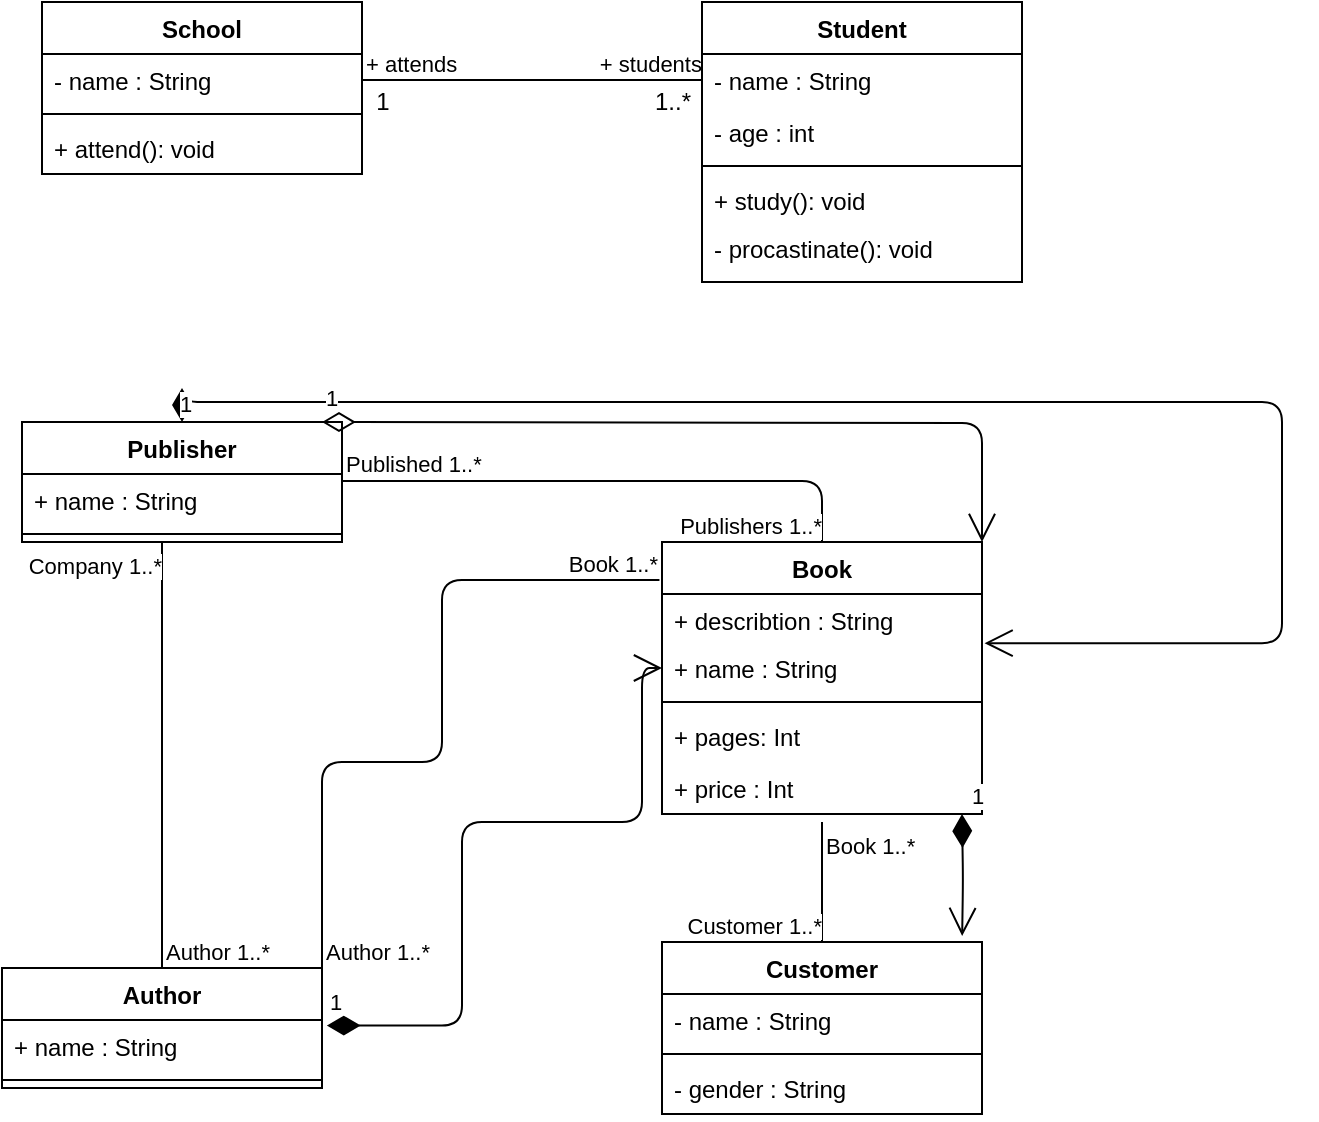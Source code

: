 <mxfile version="13.6.6" type="github">
  <diagram id="YN2WPWSgnBQ95o5Tqr2F" name="Page-1">
    <mxGraphModel dx="1038" dy="548" grid="1" gridSize="10" guides="1" tooltips="1" connect="1" arrows="1" fold="1" page="1" pageScale="1" pageWidth="827" pageHeight="1169" math="0" shadow="0">
      <root>
        <mxCell id="0" />
        <mxCell id="1" parent="0" />
        <mxCell id="WavvKe4zRhyl7Ri4G8ku-58" value="1" style="endArrow=open;html=1;endSize=12;startArrow=diamondThin;startSize=14;startFill=1;edgeStyle=orthogonalEdgeStyle;align=left;verticalAlign=bottom;exitX=0.5;exitY=0;exitDx=0;exitDy=0;entryX=1.008;entryY=0.023;entryDx=0;entryDy=0;entryPerimeter=0;" edge="1" parent="1" source="WavvKe4zRhyl7Ri4G8ku-26" target="WavvKe4zRhyl7Ri4G8ku-23">
          <mxGeometry x="-1" y="3" relative="1" as="geometry">
            <mxPoint x="190" y="180" as="sourcePoint" />
            <mxPoint x="680" y="320" as="targetPoint" />
            <Array as="points">
              <mxPoint x="200" y="200" />
              <mxPoint x="750" y="200" />
              <mxPoint x="750" y="321" />
            </Array>
          </mxGeometry>
        </mxCell>
        <mxCell id="WavvKe4zRhyl7Ri4G8ku-22" value="Book" style="swimlane;fontStyle=1;align=center;verticalAlign=top;childLayout=stackLayout;horizontal=1;startSize=26;horizontalStack=0;resizeParent=1;resizeParentMax=0;resizeLast=0;collapsible=1;marginBottom=0;" vertex="1" parent="1">
          <mxGeometry x="440" y="270" width="160" height="136" as="geometry" />
        </mxCell>
        <mxCell id="WavvKe4zRhyl7Ri4G8ku-35" value="+ describtion : String" style="text;strokeColor=none;fillColor=none;align=left;verticalAlign=top;spacingLeft=4;spacingRight=4;overflow=hidden;rotatable=0;points=[[0,0.5],[1,0.5]];portConstraint=eastwest;" vertex="1" parent="WavvKe4zRhyl7Ri4G8ku-22">
          <mxGeometry y="26" width="160" height="24" as="geometry" />
        </mxCell>
        <mxCell id="WavvKe4zRhyl7Ri4G8ku-23" value="+ name : String" style="text;strokeColor=none;fillColor=none;align=left;verticalAlign=top;spacingLeft=4;spacingRight=4;overflow=hidden;rotatable=0;points=[[0,0.5],[1,0.5]];portConstraint=eastwest;" vertex="1" parent="WavvKe4zRhyl7Ri4G8ku-22">
          <mxGeometry y="50" width="160" height="26" as="geometry" />
        </mxCell>
        <mxCell id="WavvKe4zRhyl7Ri4G8ku-24" value="" style="line;strokeWidth=1;fillColor=none;align=left;verticalAlign=middle;spacingTop=-1;spacingLeft=3;spacingRight=3;rotatable=0;labelPosition=right;points=[];portConstraint=eastwest;" vertex="1" parent="WavvKe4zRhyl7Ri4G8ku-22">
          <mxGeometry y="76" width="160" height="8" as="geometry" />
        </mxCell>
        <mxCell id="WavvKe4zRhyl7Ri4G8ku-25" value="+ pages: Int" style="text;strokeColor=none;fillColor=none;align=left;verticalAlign=top;spacingLeft=4;spacingRight=4;overflow=hidden;rotatable=0;points=[[0,0.5],[1,0.5]];portConstraint=eastwest;" vertex="1" parent="WavvKe4zRhyl7Ri4G8ku-22">
          <mxGeometry y="84" width="160" height="26" as="geometry" />
        </mxCell>
        <mxCell id="WavvKe4zRhyl7Ri4G8ku-49" value="+ price : Int" style="text;strokeColor=none;fillColor=none;align=left;verticalAlign=top;spacingLeft=4;spacingRight=4;overflow=hidden;rotatable=0;points=[[0,0.5],[1,0.5]];portConstraint=eastwest;" vertex="1" parent="WavvKe4zRhyl7Ri4G8ku-22">
          <mxGeometry y="110" width="160" height="26" as="geometry" />
        </mxCell>
        <mxCell id="WavvKe4zRhyl7Ri4G8ku-26" value="Publisher" style="swimlane;fontStyle=1;align=center;verticalAlign=top;childLayout=stackLayout;horizontal=1;startSize=26;horizontalStack=0;resizeParent=1;resizeParentMax=0;resizeLast=0;collapsible=1;marginBottom=0;" vertex="1" parent="1">
          <mxGeometry x="120" y="210" width="160" height="60" as="geometry" />
        </mxCell>
        <mxCell id="WavvKe4zRhyl7Ri4G8ku-27" value="+ name : String" style="text;strokeColor=none;fillColor=none;align=left;verticalAlign=top;spacingLeft=4;spacingRight=4;overflow=hidden;rotatable=0;points=[[0,0.5],[1,0.5]];portConstraint=eastwest;" vertex="1" parent="WavvKe4zRhyl7Ri4G8ku-26">
          <mxGeometry y="26" width="160" height="26" as="geometry" />
        </mxCell>
        <mxCell id="WavvKe4zRhyl7Ri4G8ku-28" value="" style="line;strokeWidth=1;fillColor=none;align=left;verticalAlign=middle;spacingTop=-1;spacingLeft=3;spacingRight=3;rotatable=0;labelPosition=right;points=[];portConstraint=eastwest;" vertex="1" parent="WavvKe4zRhyl7Ri4G8ku-26">
          <mxGeometry y="52" width="160" height="8" as="geometry" />
        </mxCell>
        <mxCell id="WavvKe4zRhyl7Ri4G8ku-13" value="" style="endArrow=none;html=1;edgeStyle=orthogonalEdgeStyle;exitX=1;exitY=0.5;exitDx=0;exitDy=0;entryX=0;entryY=0.5;entryDx=0;entryDy=0;" edge="1" parent="1" source="WavvKe4zRhyl7Ri4G8ku-2" target="WavvKe4zRhyl7Ri4G8ku-6">
          <mxGeometry relative="1" as="geometry">
            <mxPoint x="300" y="100" as="sourcePoint" />
            <mxPoint x="420" y="99" as="targetPoint" />
          </mxGeometry>
        </mxCell>
        <mxCell id="WavvKe4zRhyl7Ri4G8ku-14" value="+ attends" style="edgeLabel;resizable=0;html=1;align=left;verticalAlign=bottom;" connectable="0" vertex="1" parent="WavvKe4zRhyl7Ri4G8ku-13">
          <mxGeometry x="-1" relative="1" as="geometry" />
        </mxCell>
        <mxCell id="WavvKe4zRhyl7Ri4G8ku-15" value="+ students" style="edgeLabel;resizable=0;html=1;align=right;verticalAlign=bottom;" connectable="0" vertex="1" parent="WavvKe4zRhyl7Ri4G8ku-13">
          <mxGeometry x="1" relative="1" as="geometry" />
        </mxCell>
        <mxCell id="WavvKe4zRhyl7Ri4G8ku-16" value="1" style="text;html=1;align=center;verticalAlign=middle;resizable=0;points=[];autosize=1;" vertex="1" parent="1">
          <mxGeometry x="290" y="40" width="20" height="20" as="geometry" />
        </mxCell>
        <mxCell id="WavvKe4zRhyl7Ri4G8ku-17" value="1..*" style="text;html=1;align=center;verticalAlign=middle;resizable=0;points=[];autosize=1;" vertex="1" parent="1">
          <mxGeometry x="430" y="40" width="30" height="20" as="geometry" />
        </mxCell>
        <mxCell id="WavvKe4zRhyl7Ri4G8ku-30" value="Customer&#xa;" style="swimlane;fontStyle=1;align=center;verticalAlign=top;childLayout=stackLayout;horizontal=1;startSize=26;horizontalStack=0;resizeParent=1;resizeParentMax=0;resizeLast=0;collapsible=1;marginBottom=0;" vertex="1" parent="1">
          <mxGeometry x="440" y="470" width="160" height="86" as="geometry" />
        </mxCell>
        <mxCell id="WavvKe4zRhyl7Ri4G8ku-31" value="- name : String" style="text;strokeColor=none;fillColor=none;align=left;verticalAlign=top;spacingLeft=4;spacingRight=4;overflow=hidden;rotatable=0;points=[[0,0.5],[1,0.5]];portConstraint=eastwest;" vertex="1" parent="WavvKe4zRhyl7Ri4G8ku-30">
          <mxGeometry y="26" width="160" height="26" as="geometry" />
        </mxCell>
        <mxCell id="WavvKe4zRhyl7Ri4G8ku-32" value="" style="line;strokeWidth=1;fillColor=none;align=left;verticalAlign=middle;spacingTop=-1;spacingLeft=3;spacingRight=3;rotatable=0;labelPosition=right;points=[];portConstraint=eastwest;" vertex="1" parent="WavvKe4zRhyl7Ri4G8ku-30">
          <mxGeometry y="52" width="160" height="8" as="geometry" />
        </mxCell>
        <mxCell id="WavvKe4zRhyl7Ri4G8ku-33" value="- gender : String" style="text;strokeColor=none;fillColor=none;align=left;verticalAlign=top;spacingLeft=4;spacingRight=4;overflow=hidden;rotatable=0;points=[[0,0.5],[1,0.5]];portConstraint=eastwest;" vertex="1" parent="WavvKe4zRhyl7Ri4G8ku-30">
          <mxGeometry y="60" width="160" height="26" as="geometry" />
        </mxCell>
        <mxCell id="WavvKe4zRhyl7Ri4G8ku-36" value="" style="endArrow=none;html=1;edgeStyle=orthogonalEdgeStyle;entryX=-0.008;entryY=0.14;entryDx=0;entryDy=0;entryPerimeter=0;exitX=1;exitY=0;exitDx=0;exitDy=0;" edge="1" parent="1" source="WavvKe4zRhyl7Ri4G8ku-18" target="WavvKe4zRhyl7Ri4G8ku-22">
          <mxGeometry relative="1" as="geometry">
            <mxPoint x="280" y="350" as="sourcePoint" />
            <mxPoint x="440" y="350" as="targetPoint" />
            <Array as="points">
              <mxPoint x="270" y="380" />
              <mxPoint x="330" y="380" />
              <mxPoint x="330" y="289" />
            </Array>
          </mxGeometry>
        </mxCell>
        <mxCell id="WavvKe4zRhyl7Ri4G8ku-37" value="Author 1..*" style="edgeLabel;resizable=0;html=1;align=left;verticalAlign=bottom;" connectable="0" vertex="1" parent="WavvKe4zRhyl7Ri4G8ku-36">
          <mxGeometry x="-1" relative="1" as="geometry" />
        </mxCell>
        <mxCell id="WavvKe4zRhyl7Ri4G8ku-38" value="Book 1..*" style="edgeLabel;resizable=0;html=1;align=right;verticalAlign=bottom;" connectable="0" vertex="1" parent="WavvKe4zRhyl7Ri4G8ku-36">
          <mxGeometry x="1" relative="1" as="geometry" />
        </mxCell>
        <mxCell id="WavvKe4zRhyl7Ri4G8ku-43" value="" style="endArrow=none;html=1;edgeStyle=orthogonalEdgeStyle;exitX=0.5;exitY=0;exitDx=0;exitDy=0;" edge="1" parent="1" source="WavvKe4zRhyl7Ri4G8ku-18">
          <mxGeometry relative="1" as="geometry">
            <mxPoint x="120" y="320" as="sourcePoint" />
            <mxPoint x="190" y="270" as="targetPoint" />
            <Array as="points">
              <mxPoint x="190" y="380" />
              <mxPoint x="190" y="380" />
            </Array>
          </mxGeometry>
        </mxCell>
        <mxCell id="WavvKe4zRhyl7Ri4G8ku-44" value="Author 1..*" style="edgeLabel;resizable=0;html=1;align=left;verticalAlign=bottom;" connectable="0" vertex="1" parent="WavvKe4zRhyl7Ri4G8ku-43">
          <mxGeometry x="-1" relative="1" as="geometry" />
        </mxCell>
        <mxCell id="WavvKe4zRhyl7Ri4G8ku-45" value="Company 1..*" style="edgeLabel;resizable=0;html=1;align=right;verticalAlign=bottom;" connectable="0" vertex="1" parent="WavvKe4zRhyl7Ri4G8ku-43">
          <mxGeometry x="1" relative="1" as="geometry">
            <mxPoint y="20" as="offset" />
          </mxGeometry>
        </mxCell>
        <mxCell id="WavvKe4zRhyl7Ri4G8ku-46" value="" style="endArrow=none;html=1;edgeStyle=orthogonalEdgeStyle;entryX=0.5;entryY=0;entryDx=0;entryDy=0;" edge="1" parent="1" target="WavvKe4zRhyl7Ri4G8ku-30">
          <mxGeometry relative="1" as="geometry">
            <mxPoint x="520" y="410" as="sourcePoint" />
            <mxPoint x="490" y="470" as="targetPoint" />
            <Array as="points">
              <mxPoint x="520" y="410" />
              <mxPoint x="520" y="410" />
            </Array>
          </mxGeometry>
        </mxCell>
        <mxCell id="WavvKe4zRhyl7Ri4G8ku-47" value="Book 1..*" style="edgeLabel;resizable=0;html=1;align=left;verticalAlign=bottom;" connectable="0" vertex="1" parent="WavvKe4zRhyl7Ri4G8ku-46">
          <mxGeometry x="-1" relative="1" as="geometry">
            <mxPoint y="20.0" as="offset" />
          </mxGeometry>
        </mxCell>
        <mxCell id="WavvKe4zRhyl7Ri4G8ku-48" value="Customer 1..*" style="edgeLabel;resizable=0;html=1;align=right;verticalAlign=bottom;" connectable="0" vertex="1" parent="WavvKe4zRhyl7Ri4G8ku-46">
          <mxGeometry x="1" relative="1" as="geometry" />
        </mxCell>
        <mxCell id="WavvKe4zRhyl7Ri4G8ku-5" value="Student" style="swimlane;fontStyle=1;align=center;verticalAlign=top;childLayout=stackLayout;horizontal=1;startSize=26;horizontalStack=0;resizeParent=1;resizeParentMax=0;resizeLast=0;collapsible=1;marginBottom=0;" vertex="1" parent="1">
          <mxGeometry x="460" width="160" height="140" as="geometry" />
        </mxCell>
        <mxCell id="WavvKe4zRhyl7Ri4G8ku-6" value="- name : String" style="text;strokeColor=none;fillColor=none;align=left;verticalAlign=top;spacingLeft=4;spacingRight=4;overflow=hidden;rotatable=0;points=[[0,0.5],[1,0.5]];portConstraint=eastwest;" vertex="1" parent="WavvKe4zRhyl7Ri4G8ku-5">
          <mxGeometry y="26" width="160" height="26" as="geometry" />
        </mxCell>
        <mxCell id="WavvKe4zRhyl7Ri4G8ku-9" value="- age : int" style="text;strokeColor=none;fillColor=none;align=left;verticalAlign=top;spacingLeft=4;spacingRight=4;overflow=hidden;rotatable=0;points=[[0,0.5],[1,0.5]];portConstraint=eastwest;" vertex="1" parent="WavvKe4zRhyl7Ri4G8ku-5">
          <mxGeometry y="52" width="160" height="26" as="geometry" />
        </mxCell>
        <mxCell id="WavvKe4zRhyl7Ri4G8ku-7" value="" style="line;strokeWidth=1;fillColor=none;align=left;verticalAlign=middle;spacingTop=-1;spacingLeft=3;spacingRight=3;rotatable=0;labelPosition=right;points=[];portConstraint=eastwest;" vertex="1" parent="WavvKe4zRhyl7Ri4G8ku-5">
          <mxGeometry y="78" width="160" height="8" as="geometry" />
        </mxCell>
        <mxCell id="WavvKe4zRhyl7Ri4G8ku-8" value="+ study(): void" style="text;strokeColor=none;fillColor=none;align=left;verticalAlign=top;spacingLeft=4;spacingRight=4;overflow=hidden;rotatable=0;points=[[0,0.5],[1,0.5]];portConstraint=eastwest;" vertex="1" parent="WavvKe4zRhyl7Ri4G8ku-5">
          <mxGeometry y="86" width="160" height="24" as="geometry" />
        </mxCell>
        <mxCell id="WavvKe4zRhyl7Ri4G8ku-10" value="- procastinate(): void" style="text;strokeColor=none;fillColor=none;align=left;verticalAlign=top;spacingLeft=4;spacingRight=4;overflow=hidden;rotatable=0;points=[[0,0.5],[1,0.5]];portConstraint=eastwest;" vertex="1" parent="WavvKe4zRhyl7Ri4G8ku-5">
          <mxGeometry y="110" width="160" height="30" as="geometry" />
        </mxCell>
        <mxCell id="WavvKe4zRhyl7Ri4G8ku-1" value="School" style="swimlane;fontStyle=1;align=center;verticalAlign=top;childLayout=stackLayout;horizontal=1;startSize=26;horizontalStack=0;resizeParent=1;resizeParentMax=0;resizeLast=0;collapsible=1;marginBottom=0;" vertex="1" parent="1">
          <mxGeometry x="130" width="160" height="86" as="geometry" />
        </mxCell>
        <mxCell id="WavvKe4zRhyl7Ri4G8ku-2" value="- name : String" style="text;strokeColor=none;fillColor=none;align=left;verticalAlign=top;spacingLeft=4;spacingRight=4;overflow=hidden;rotatable=0;points=[[0,0.5],[1,0.5]];portConstraint=eastwest;" vertex="1" parent="WavvKe4zRhyl7Ri4G8ku-1">
          <mxGeometry y="26" width="160" height="26" as="geometry" />
        </mxCell>
        <mxCell id="WavvKe4zRhyl7Ri4G8ku-3" value="" style="line;strokeWidth=1;fillColor=none;align=left;verticalAlign=middle;spacingTop=-1;spacingLeft=3;spacingRight=3;rotatable=0;labelPosition=right;points=[];portConstraint=eastwest;" vertex="1" parent="WavvKe4zRhyl7Ri4G8ku-1">
          <mxGeometry y="52" width="160" height="8" as="geometry" />
        </mxCell>
        <mxCell id="WavvKe4zRhyl7Ri4G8ku-4" value="+ attend(): void" style="text;strokeColor=none;fillColor=none;align=left;verticalAlign=top;spacingLeft=4;spacingRight=4;overflow=hidden;rotatable=0;points=[[0,0.5],[1,0.5]];portConstraint=eastwest;" vertex="1" parent="WavvKe4zRhyl7Ri4G8ku-1">
          <mxGeometry y="60" width="160" height="26" as="geometry" />
        </mxCell>
        <mxCell id="WavvKe4zRhyl7Ri4G8ku-18" value="Author" style="swimlane;fontStyle=1;align=center;verticalAlign=top;childLayout=stackLayout;horizontal=1;startSize=26;horizontalStack=0;resizeParent=1;resizeParentMax=0;resizeLast=0;collapsible=1;marginBottom=0;" vertex="1" parent="1">
          <mxGeometry x="110" y="483" width="160" height="60" as="geometry" />
        </mxCell>
        <mxCell id="WavvKe4zRhyl7Ri4G8ku-19" value="+ name : String" style="text;strokeColor=none;fillColor=none;align=left;verticalAlign=top;spacingLeft=4;spacingRight=4;overflow=hidden;rotatable=0;points=[[0,0.5],[1,0.5]];portConstraint=eastwest;" vertex="1" parent="WavvKe4zRhyl7Ri4G8ku-18">
          <mxGeometry y="26" width="160" height="26" as="geometry" />
        </mxCell>
        <mxCell id="WavvKe4zRhyl7Ri4G8ku-20" value="" style="line;strokeWidth=1;fillColor=none;align=left;verticalAlign=middle;spacingTop=-1;spacingLeft=3;spacingRight=3;rotatable=0;labelPosition=right;points=[];portConstraint=eastwest;" vertex="1" parent="WavvKe4zRhyl7Ri4G8ku-18">
          <mxGeometry y="52" width="160" height="8" as="geometry" />
        </mxCell>
        <mxCell id="WavvKe4zRhyl7Ri4G8ku-50" value="" style="endArrow=none;html=1;edgeStyle=orthogonalEdgeStyle;entryX=0.5;entryY=0;entryDx=0;entryDy=0;" edge="1" parent="1" target="WavvKe4zRhyl7Ri4G8ku-22">
          <mxGeometry relative="1" as="geometry">
            <mxPoint x="280" y="239.5" as="sourcePoint" />
            <mxPoint x="520" y="240" as="targetPoint" />
            <Array as="points">
              <mxPoint x="520" y="240" />
            </Array>
          </mxGeometry>
        </mxCell>
        <mxCell id="WavvKe4zRhyl7Ri4G8ku-51" value="Published 1..*" style="edgeLabel;resizable=0;html=1;align=left;verticalAlign=bottom;" connectable="0" vertex="1" parent="WavvKe4zRhyl7Ri4G8ku-50">
          <mxGeometry x="-1" relative="1" as="geometry" />
        </mxCell>
        <mxCell id="WavvKe4zRhyl7Ri4G8ku-52" value="Publishers 1..*" style="edgeLabel;resizable=0;html=1;align=right;verticalAlign=bottom;" connectable="0" vertex="1" parent="WavvKe4zRhyl7Ri4G8ku-50">
          <mxGeometry x="1" relative="1" as="geometry" />
        </mxCell>
        <mxCell id="WavvKe4zRhyl7Ri4G8ku-57" value="1" style="endArrow=open;html=1;endSize=12;startArrow=diamondThin;startSize=14;startFill=0;edgeStyle=orthogonalEdgeStyle;align=left;verticalAlign=bottom;entryX=1;entryY=0;entryDx=0;entryDy=0;" edge="1" parent="1" target="WavvKe4zRhyl7Ri4G8ku-22">
          <mxGeometry x="-1" y="3" relative="1" as="geometry">
            <mxPoint x="270" y="210" as="sourcePoint" />
            <mxPoint x="610" y="210" as="targetPoint" />
          </mxGeometry>
        </mxCell>
        <mxCell id="WavvKe4zRhyl7Ri4G8ku-60" value="1" style="endArrow=open;html=1;endSize=12;startArrow=diamondThin;startSize=14;startFill=1;edgeStyle=orthogonalEdgeStyle;align=left;verticalAlign=bottom;entryX=0.938;entryY=-0.035;entryDx=0;entryDy=0;entryPerimeter=0;" edge="1" parent="1" target="WavvKe4zRhyl7Ri4G8ku-30">
          <mxGeometry x="-1" y="3" relative="1" as="geometry">
            <mxPoint x="590" y="406" as="sourcePoint" />
            <mxPoint x="750" y="406" as="targetPoint" />
          </mxGeometry>
        </mxCell>
        <mxCell id="WavvKe4zRhyl7Ri4G8ku-61" value="1" style="endArrow=open;html=1;endSize=12;startArrow=diamondThin;startSize=14;startFill=1;edgeStyle=orthogonalEdgeStyle;align=left;verticalAlign=bottom;entryX=0;entryY=0.5;entryDx=0;entryDy=0;exitX=1.015;exitY=0.108;exitDx=0;exitDy=0;exitPerimeter=0;" edge="1" parent="1" source="WavvKe4zRhyl7Ri4G8ku-19" target="WavvKe4zRhyl7Ri4G8ku-23">
          <mxGeometry x="-1" y="3" relative="1" as="geometry">
            <mxPoint x="260" y="512.5" as="sourcePoint" />
            <mxPoint x="430" y="330" as="targetPoint" />
            <Array as="points">
              <mxPoint x="340" y="512" />
              <mxPoint x="340" y="410" />
              <mxPoint x="430" y="410" />
              <mxPoint x="430" y="333" />
            </Array>
          </mxGeometry>
        </mxCell>
      </root>
    </mxGraphModel>
  </diagram>
</mxfile>

